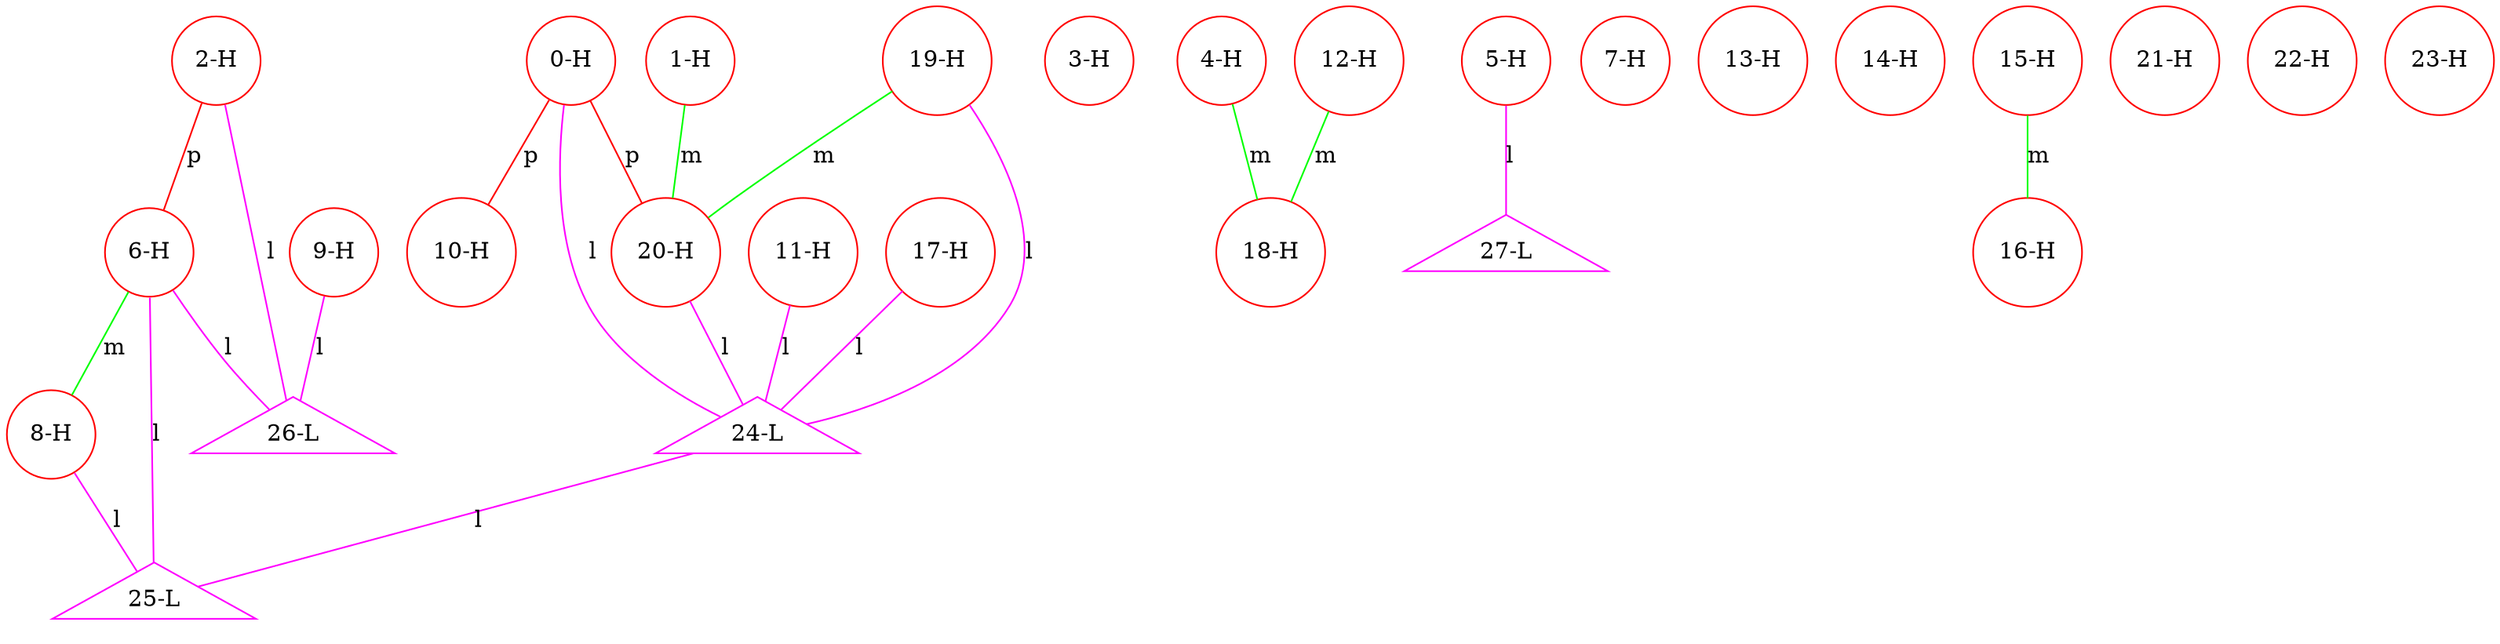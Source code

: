 graph ProteinGraph {
    0 [label="0-H" shape=circle color=red];
    1 [label="1-H" shape=circle color=red];
    2 [label="2-H" shape=circle color=red];
    3 [label="3-H" shape=circle color=red];
    4 [label="4-H" shape=circle color=red];
    5 [label="5-H" shape=circle color=red];
    6 [label="6-H" shape=circle color=red];
    7 [label="7-H" shape=circle color=red];
    8 [label="8-H" shape=circle color=red];
    9 [label="9-H" shape=circle color=red];
    10 [label="10-H" shape=circle color=red];
    11 [label="11-H" shape=circle color=red];
    12 [label="12-H" shape=circle color=red];
    13 [label="13-H" shape=circle color=red];
    14 [label="14-H" shape=circle color=red];
    15 [label="15-H" shape=circle color=red];
    16 [label="16-H" shape=circle color=red];
    17 [label="17-H" shape=circle color=red];
    18 [label="18-H" shape=circle color=red];
    19 [label="19-H" shape=circle color=red];
    20 [label="20-H" shape=circle color=red];
    21 [label="21-H" shape=circle color=red];
    22 [label="22-H" shape=circle color=red];
    23 [label="23-H" shape=circle color=red];
    24 [label="24-L" shape=triangle color=magenta];
    25 [label="25-L" shape=triangle color=magenta];
    26 [label="26-L" shape=triangle color=magenta];
    27 [label="27-L" shape=triangle color=magenta];
    0 -- 10 [label="p" color=red];
    0 -- 20 [label="p" color=red];
    0 -- 24 [label="l" color=magenta];
    1 -- 20 [label="m" color=green];
    2 -- 6 [label="p" color=red];
    2 -- 26 [label="l" color=magenta];
    4 -- 18 [label="m" color=green];
    5 -- 27 [label="l" color=magenta];
    6 -- 8 [label="m" color=green];
    6 -- 25 [label="l" color=magenta];
    6 -- 26 [label="l" color=magenta];
    8 -- 25 [label="l" color=magenta];
    9 -- 26 [label="l" color=magenta];
    11 -- 24 [label="l" color=magenta];
    12 -- 18 [label="m" color=green];
    15 -- 16 [label="m" color=green];
    17 -- 24 [label="l" color=magenta];
    19 -- 20 [label="m" color=green];
    19 -- 24 [label="l" color=magenta];
    20 -- 24 [label="l" color=magenta];
    24 -- 25 [label="l" color=magenta];
}
